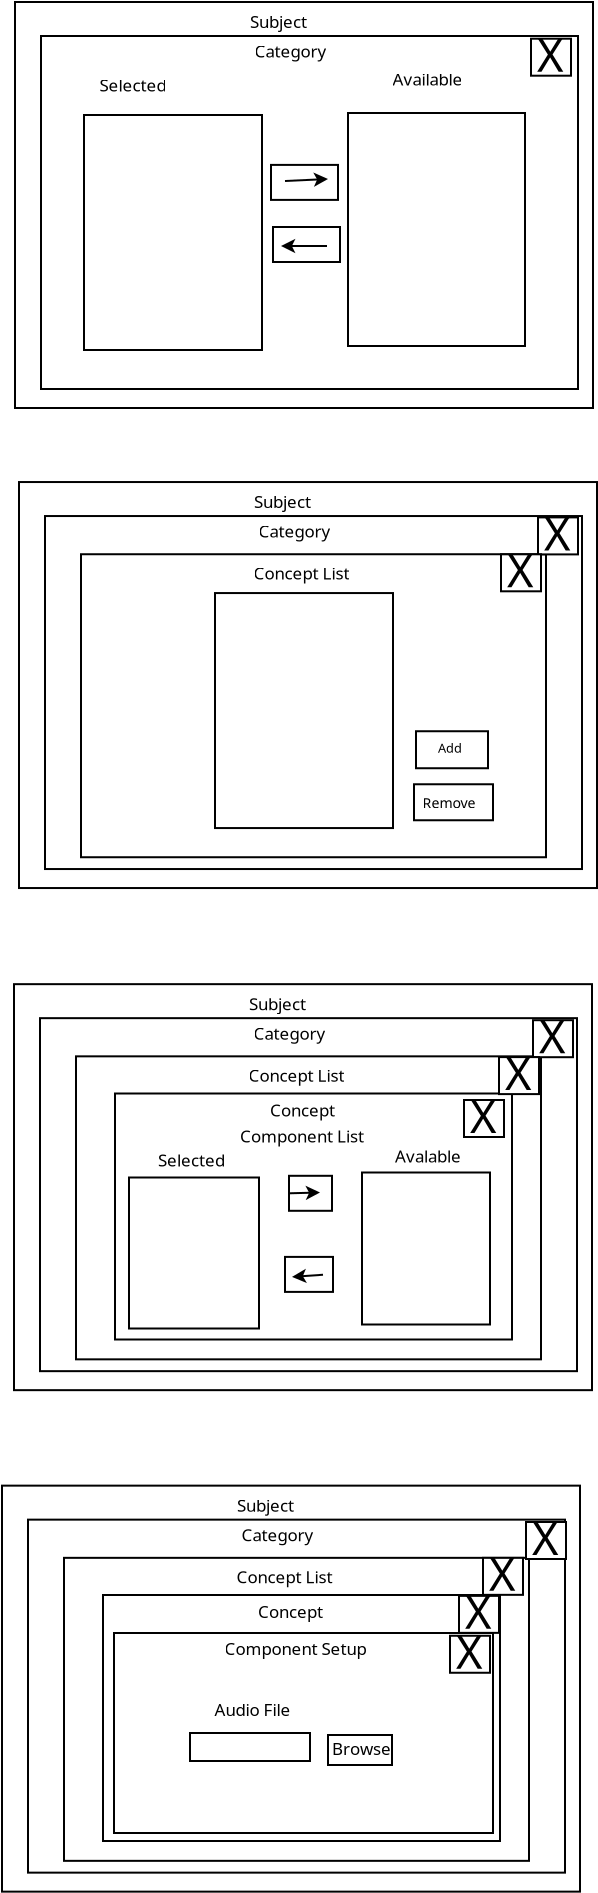 <?xml version="1.0" encoding="UTF-8"?>
<dia:diagram xmlns:dia="http://www.lysator.liu.se/~alla/dia/">
  <dia:layer name="Background" visible="true" active="true">
    <dia:object type="Standard - Box" version="0" id="O0">
      <dia:attribute name="obj_pos">
        <dia:point val="12.15,2.15"/>
      </dia:attribute>
      <dia:attribute name="obj_bb">
        <dia:rectangle val="12.1,2.1;41.1,22.5"/>
      </dia:attribute>
      <dia:attribute name="elem_corner">
        <dia:point val="12.15,2.15"/>
      </dia:attribute>
      <dia:attribute name="elem_width">
        <dia:real val="28.9"/>
      </dia:attribute>
      <dia:attribute name="elem_height">
        <dia:real val="20.3"/>
      </dia:attribute>
      <dia:attribute name="show_background">
        <dia:boolean val="true"/>
      </dia:attribute>
    </dia:object>
    <dia:object type="Standard - Text" version="1" id="O1">
      <dia:attribute name="obj_pos">
        <dia:point val="23.9,3.45"/>
      </dia:attribute>
      <dia:attribute name="obj_bb">
        <dia:rectangle val="23.9,2.66;27.075,3.652"/>
      </dia:attribute>
      <dia:attribute name="text">
        <dia:composite type="text">
          <dia:attribute name="string">
            <dia:string>#Subject#</dia:string>
          </dia:attribute>
          <dia:attribute name="font">
            <dia:font family="sans" style="0" name="Helvetica"/>
          </dia:attribute>
          <dia:attribute name="height">
            <dia:real val="1.061"/>
          </dia:attribute>
          <dia:attribute name="pos">
            <dia:point val="23.9,3.45"/>
          </dia:attribute>
          <dia:attribute name="color">
            <dia:color val="#000000"/>
          </dia:attribute>
          <dia:attribute name="alignment">
            <dia:enum val="0"/>
          </dia:attribute>
        </dia:composite>
      </dia:attribute>
      <dia:attribute name="valign">
        <dia:enum val="3"/>
      </dia:attribute>
    </dia:object>
    <dia:object type="Standard - Box" version="0" id="O2">
      <dia:attribute name="obj_pos">
        <dia:point val="13.45,3.85"/>
      </dia:attribute>
      <dia:attribute name="obj_bb">
        <dia:rectangle val="13.4,3.8;40.35,21.55"/>
      </dia:attribute>
      <dia:attribute name="elem_corner">
        <dia:point val="13.45,3.85"/>
      </dia:attribute>
      <dia:attribute name="elem_width">
        <dia:real val="26.85"/>
      </dia:attribute>
      <dia:attribute name="elem_height">
        <dia:real val="17.65"/>
      </dia:attribute>
      <dia:attribute name="show_background">
        <dia:boolean val="true"/>
      </dia:attribute>
    </dia:object>
    <dia:object type="Standard - Text" version="1" id="O3">
      <dia:attribute name="obj_pos">
        <dia:point val="24.125,4.925"/>
      </dia:attribute>
      <dia:attribute name="obj_bb">
        <dia:rectangle val="24.125,4.138;27.997,5.125"/>
      </dia:attribute>
      <dia:attribute name="text">
        <dia:composite type="text">
          <dia:attribute name="string">
            <dia:string>#Category#</dia:string>
          </dia:attribute>
          <dia:attribute name="font">
            <dia:font family="sans" style="0" name="Helvetica"/>
          </dia:attribute>
          <dia:attribute name="height">
            <dia:real val="1.058"/>
          </dia:attribute>
          <dia:attribute name="pos">
            <dia:point val="24.125,4.925"/>
          </dia:attribute>
          <dia:attribute name="color">
            <dia:color val="#000000"/>
          </dia:attribute>
          <dia:attribute name="alignment">
            <dia:enum val="0"/>
          </dia:attribute>
        </dia:composite>
      </dia:attribute>
      <dia:attribute name="valign">
        <dia:enum val="3"/>
      </dia:attribute>
    </dia:object>
    <dia:object type="Standard - Text" version="1" id="O4">
      <dia:attribute name="obj_pos">
        <dia:point val="16.375,6.625"/>
      </dia:attribute>
      <dia:attribute name="obj_bb">
        <dia:rectangle val="16.375,5.838;20.05,6.825"/>
      </dia:attribute>
      <dia:attribute name="text">
        <dia:composite type="text">
          <dia:attribute name="string">
            <dia:string>#Selected#</dia:string>
          </dia:attribute>
          <dia:attribute name="font">
            <dia:font family="sans" style="0" name="Helvetica"/>
          </dia:attribute>
          <dia:attribute name="height">
            <dia:real val="1.058"/>
          </dia:attribute>
          <dia:attribute name="pos">
            <dia:point val="16.375,6.625"/>
          </dia:attribute>
          <dia:attribute name="color">
            <dia:color val="#000000"/>
          </dia:attribute>
          <dia:attribute name="alignment">
            <dia:enum val="0"/>
          </dia:attribute>
        </dia:composite>
      </dia:attribute>
      <dia:attribute name="valign">
        <dia:enum val="3"/>
      </dia:attribute>
    </dia:object>
    <dia:object type="Standard - Text" version="1" id="O5">
      <dia:attribute name="obj_pos">
        <dia:point val="31.025,6.325"/>
      </dia:attribute>
      <dia:attribute name="obj_bb">
        <dia:rectangle val="31.025,5.537;34.862,6.525"/>
      </dia:attribute>
      <dia:attribute name="text">
        <dia:composite type="text">
          <dia:attribute name="string">
            <dia:string>#Available#</dia:string>
          </dia:attribute>
          <dia:attribute name="font">
            <dia:font family="sans" style="0" name="Helvetica"/>
          </dia:attribute>
          <dia:attribute name="height">
            <dia:real val="1.058"/>
          </dia:attribute>
          <dia:attribute name="pos">
            <dia:point val="31.025,6.325"/>
          </dia:attribute>
          <dia:attribute name="color">
            <dia:color val="#000000"/>
          </dia:attribute>
          <dia:attribute name="alignment">
            <dia:enum val="0"/>
          </dia:attribute>
        </dia:composite>
      </dia:attribute>
      <dia:attribute name="valign">
        <dia:enum val="3"/>
      </dia:attribute>
    </dia:object>
    <dia:object type="Standard - Box" version="0" id="O6">
      <dia:attribute name="obj_pos">
        <dia:point val="15.6,7.8"/>
      </dia:attribute>
      <dia:attribute name="obj_bb">
        <dia:rectangle val="15.55,7.75;24.55,19.6"/>
      </dia:attribute>
      <dia:attribute name="elem_corner">
        <dia:point val="15.6,7.8"/>
      </dia:attribute>
      <dia:attribute name="elem_width">
        <dia:real val="8.9"/>
      </dia:attribute>
      <dia:attribute name="elem_height">
        <dia:real val="11.75"/>
      </dia:attribute>
      <dia:attribute name="show_background">
        <dia:boolean val="true"/>
      </dia:attribute>
    </dia:object>
    <dia:object type="Standard - Box" version="0" id="O7">
      <dia:attribute name="obj_pos">
        <dia:point val="28.8,7.7"/>
      </dia:attribute>
      <dia:attribute name="obj_bb">
        <dia:rectangle val="28.75,7.65;37.7,19.4"/>
      </dia:attribute>
      <dia:attribute name="elem_corner">
        <dia:point val="28.8,7.7"/>
      </dia:attribute>
      <dia:attribute name="elem_width">
        <dia:real val="8.85"/>
      </dia:attribute>
      <dia:attribute name="elem_height">
        <dia:real val="11.65"/>
      </dia:attribute>
      <dia:attribute name="show_background">
        <dia:boolean val="true"/>
      </dia:attribute>
    </dia:object>
    <dia:object type="Standard - Line" version="0" id="O8">
      <dia:attribute name="obj_pos">
        <dia:point val="27.8,11"/>
      </dia:attribute>
      <dia:attribute name="obj_bb">
        <dia:rectangle val="25.598,10.672;27.852,11.395"/>
      </dia:attribute>
      <dia:attribute name="conn_endpoints">
        <dia:point val="27.8,11"/>
        <dia:point val="25.65,11.1"/>
      </dia:attribute>
      <dia:attribute name="numcp">
        <dia:int val="1"/>
      </dia:attribute>
      <dia:attribute name="start_arrow">
        <dia:enum val="22"/>
      </dia:attribute>
      <dia:attribute name="start_arrow_length">
        <dia:real val="0.5"/>
      </dia:attribute>
      <dia:attribute name="start_arrow_width">
        <dia:real val="0.5"/>
      </dia:attribute>
    </dia:object>
    <dia:object type="Standard - Line" version="0" id="O9">
      <dia:attribute name="obj_pos">
        <dia:point val="25.45,14.35"/>
      </dia:attribute>
      <dia:attribute name="obj_bb">
        <dia:rectangle val="25.4,13.988;27.8,14.712"/>
      </dia:attribute>
      <dia:attribute name="conn_endpoints">
        <dia:point val="25.45,14.35"/>
        <dia:point val="27.75,14.35"/>
      </dia:attribute>
      <dia:attribute name="numcp">
        <dia:int val="1"/>
      </dia:attribute>
      <dia:attribute name="start_arrow">
        <dia:enum val="22"/>
      </dia:attribute>
      <dia:attribute name="start_arrow_length">
        <dia:real val="0.5"/>
      </dia:attribute>
      <dia:attribute name="start_arrow_width">
        <dia:real val="0.5"/>
      </dia:attribute>
    </dia:object>
    <dia:object type="Standard - Box" version="0" id="O10">
      <dia:attribute name="obj_pos">
        <dia:point val="25.05,13.4"/>
      </dia:attribute>
      <dia:attribute name="obj_bb">
        <dia:rectangle val="25,13.35;28.45,15.2"/>
      </dia:attribute>
      <dia:attribute name="elem_corner">
        <dia:point val="25.05,13.4"/>
      </dia:attribute>
      <dia:attribute name="elem_width">
        <dia:real val="3.35"/>
      </dia:attribute>
      <dia:attribute name="elem_height">
        <dia:real val="1.75"/>
      </dia:attribute>
      <dia:attribute name="border_width">
        <dia:real val="0.1"/>
      </dia:attribute>
      <dia:attribute name="show_background">
        <dia:boolean val="false"/>
      </dia:attribute>
    </dia:object>
    <dia:object type="Standard - Box" version="0" id="O11">
      <dia:attribute name="obj_pos">
        <dia:point val="24.95,10.295"/>
      </dia:attribute>
      <dia:attribute name="obj_bb">
        <dia:rectangle val="24.9,10.245;28.35,12.095"/>
      </dia:attribute>
      <dia:attribute name="elem_corner">
        <dia:point val="24.95,10.295"/>
      </dia:attribute>
      <dia:attribute name="elem_width">
        <dia:real val="3.35"/>
      </dia:attribute>
      <dia:attribute name="elem_height">
        <dia:real val="1.75"/>
      </dia:attribute>
      <dia:attribute name="border_width">
        <dia:real val="0.1"/>
      </dia:attribute>
      <dia:attribute name="show_background">
        <dia:boolean val="false"/>
      </dia:attribute>
    </dia:object>
    <dia:group>
      <dia:object type="Standard - Box" version="0" id="O12">
        <dia:attribute name="obj_pos">
          <dia:point val="12.35,26.152"/>
        </dia:attribute>
        <dia:attribute name="obj_bb">
          <dia:rectangle val="12.3,26.102;41.3,46.502"/>
        </dia:attribute>
        <dia:attribute name="elem_corner">
          <dia:point val="12.35,26.152"/>
        </dia:attribute>
        <dia:attribute name="elem_width">
          <dia:real val="28.9"/>
        </dia:attribute>
        <dia:attribute name="elem_height">
          <dia:real val="20.3"/>
        </dia:attribute>
        <dia:attribute name="show_background">
          <dia:boolean val="true"/>
        </dia:attribute>
      </dia:object>
      <dia:object type="Standard - Text" version="1" id="O13">
        <dia:attribute name="obj_pos">
          <dia:point val="24.1,27.453"/>
        </dia:attribute>
        <dia:attribute name="obj_bb">
          <dia:rectangle val="24.1,26.663;27.275,27.655"/>
        </dia:attribute>
        <dia:attribute name="text">
          <dia:composite type="text">
            <dia:attribute name="string">
              <dia:string>#Subject#</dia:string>
            </dia:attribute>
            <dia:attribute name="font">
              <dia:font family="sans" style="0" name="Helvetica"/>
            </dia:attribute>
            <dia:attribute name="height">
              <dia:real val="1.061"/>
            </dia:attribute>
            <dia:attribute name="pos">
              <dia:point val="24.1,27.453"/>
            </dia:attribute>
            <dia:attribute name="color">
              <dia:color val="#000000"/>
            </dia:attribute>
            <dia:attribute name="alignment">
              <dia:enum val="0"/>
            </dia:attribute>
          </dia:composite>
        </dia:attribute>
        <dia:attribute name="valign">
          <dia:enum val="3"/>
        </dia:attribute>
      </dia:object>
      <dia:object type="Standard - Box" version="0" id="O14">
        <dia:attribute name="obj_pos">
          <dia:point val="13.65,27.852"/>
        </dia:attribute>
        <dia:attribute name="obj_bb">
          <dia:rectangle val="13.6,27.802;40.55,45.553"/>
        </dia:attribute>
        <dia:attribute name="elem_corner">
          <dia:point val="13.65,27.852"/>
        </dia:attribute>
        <dia:attribute name="elem_width">
          <dia:real val="26.85"/>
        </dia:attribute>
        <dia:attribute name="elem_height">
          <dia:real val="17.65"/>
        </dia:attribute>
        <dia:attribute name="show_background">
          <dia:boolean val="true"/>
        </dia:attribute>
      </dia:object>
      <dia:object type="Standard - Text" version="1" id="O15">
        <dia:attribute name="obj_pos">
          <dia:point val="24.325,28.927"/>
        </dia:attribute>
        <dia:attribute name="obj_bb">
          <dia:rectangle val="24.325,28.14;28.198,29.128"/>
        </dia:attribute>
        <dia:attribute name="text">
          <dia:composite type="text">
            <dia:attribute name="string">
              <dia:string>#Category#</dia:string>
            </dia:attribute>
            <dia:attribute name="font">
              <dia:font family="sans" style="0" name="Helvetica"/>
            </dia:attribute>
            <dia:attribute name="height">
              <dia:real val="1.058"/>
            </dia:attribute>
            <dia:attribute name="pos">
              <dia:point val="24.325,28.927"/>
            </dia:attribute>
            <dia:attribute name="color">
              <dia:color val="#000000"/>
            </dia:attribute>
            <dia:attribute name="alignment">
              <dia:enum val="0"/>
            </dia:attribute>
          </dia:composite>
        </dia:attribute>
        <dia:attribute name="valign">
          <dia:enum val="3"/>
        </dia:attribute>
      </dia:object>
      <dia:object type="Standard - Box" version="0" id="O16">
        <dia:attribute name="obj_pos">
          <dia:point val="15.45,29.762"/>
        </dia:attribute>
        <dia:attribute name="obj_bb">
          <dia:rectangle val="15.4,29.712;38.75,44.962"/>
        </dia:attribute>
        <dia:attribute name="elem_corner">
          <dia:point val="15.45,29.762"/>
        </dia:attribute>
        <dia:attribute name="elem_width">
          <dia:real val="23.25"/>
        </dia:attribute>
        <dia:attribute name="elem_height">
          <dia:real val="15.15"/>
        </dia:attribute>
        <dia:attribute name="show_background">
          <dia:boolean val="true"/>
        </dia:attribute>
      </dia:object>
      <dia:object type="Standard - Text" version="1" id="O17">
        <dia:attribute name="obj_pos">
          <dia:point val="24.075,31.027"/>
        </dia:attribute>
        <dia:attribute name="obj_bb">
          <dia:rectangle val="24.075,30.24;29.332,31.227"/>
        </dia:attribute>
        <dia:attribute name="text">
          <dia:composite type="text">
            <dia:attribute name="string">
              <dia:string>#Concept List#</dia:string>
            </dia:attribute>
            <dia:attribute name="font">
              <dia:font family="sans" style="0" name="Helvetica"/>
            </dia:attribute>
            <dia:attribute name="height">
              <dia:real val="1.058"/>
            </dia:attribute>
            <dia:attribute name="pos">
              <dia:point val="24.075,31.027"/>
            </dia:attribute>
            <dia:attribute name="color">
              <dia:color val="#000000"/>
            </dia:attribute>
            <dia:attribute name="alignment">
              <dia:enum val="0"/>
            </dia:attribute>
          </dia:composite>
        </dia:attribute>
        <dia:attribute name="valign">
          <dia:enum val="3"/>
        </dia:attribute>
      </dia:object>
      <dia:object type="Standard - Box" version="0" id="O18">
        <dia:attribute name="obj_pos">
          <dia:point val="22.15,31.703"/>
        </dia:attribute>
        <dia:attribute name="obj_bb">
          <dia:rectangle val="22.1,31.652;31.1,43.502"/>
        </dia:attribute>
        <dia:attribute name="elem_corner">
          <dia:point val="22.15,31.703"/>
        </dia:attribute>
        <dia:attribute name="elem_width">
          <dia:real val="8.9"/>
        </dia:attribute>
        <dia:attribute name="elem_height">
          <dia:real val="11.75"/>
        </dia:attribute>
        <dia:attribute name="show_background">
          <dia:boolean val="true"/>
        </dia:attribute>
      </dia:object>
      <dia:object type="Standard - Box" version="0" id="O19">
        <dia:attribute name="obj_pos">
          <dia:point val="32.1,41.263"/>
        </dia:attribute>
        <dia:attribute name="obj_bb">
          <dia:rectangle val="32.05,41.212;36.1,43.112"/>
        </dia:attribute>
        <dia:attribute name="elem_corner">
          <dia:point val="32.1,41.263"/>
        </dia:attribute>
        <dia:attribute name="elem_width">
          <dia:real val="3.95"/>
        </dia:attribute>
        <dia:attribute name="elem_height">
          <dia:real val="1.8"/>
        </dia:attribute>
        <dia:attribute name="show_background">
          <dia:boolean val="true"/>
        </dia:attribute>
      </dia:object>
      <dia:object type="Standard - Box" version="0" id="O20">
        <dia:attribute name="obj_pos">
          <dia:point val="32.2,38.612"/>
        </dia:attribute>
        <dia:attribute name="obj_bb">
          <dia:rectangle val="32.15,38.562;35.85,40.513"/>
        </dia:attribute>
        <dia:attribute name="elem_corner">
          <dia:point val="32.2,38.612"/>
        </dia:attribute>
        <dia:attribute name="elem_width">
          <dia:real val="3.6"/>
        </dia:attribute>
        <dia:attribute name="elem_height">
          <dia:real val="1.85"/>
        </dia:attribute>
        <dia:attribute name="show_background">
          <dia:boolean val="true"/>
        </dia:attribute>
      </dia:object>
      <dia:object type="Standard - Text" version="1" id="O21">
        <dia:attribute name="obj_pos">
          <dia:point val="33.3,39.688"/>
        </dia:attribute>
        <dia:attribute name="obj_bb">
          <dia:rectangle val="33.3,39.093;34.542,39.84"/>
        </dia:attribute>
        <dia:attribute name="text">
          <dia:composite type="text">
            <dia:attribute name="string">
              <dia:string>#Add#</dia:string>
            </dia:attribute>
            <dia:attribute name="font">
              <dia:font family="sans" style="0" name="Helvetica"/>
            </dia:attribute>
            <dia:attribute name="height">
              <dia:real val="0.8"/>
            </dia:attribute>
            <dia:attribute name="pos">
              <dia:point val="33.3,39.688"/>
            </dia:attribute>
            <dia:attribute name="color">
              <dia:color val="#000000"/>
            </dia:attribute>
            <dia:attribute name="alignment">
              <dia:enum val="0"/>
            </dia:attribute>
          </dia:composite>
        </dia:attribute>
        <dia:attribute name="valign">
          <dia:enum val="3"/>
        </dia:attribute>
      </dia:object>
      <dia:object type="Standard - Text" version="1" id="O22">
        <dia:attribute name="obj_pos">
          <dia:point val="32.525,42.462"/>
        </dia:attribute>
        <dia:attribute name="obj_bb">
          <dia:rectangle val="32.525,41.807;35.39,42.63"/>
        </dia:attribute>
        <dia:attribute name="text">
          <dia:composite type="text">
            <dia:attribute name="string">
              <dia:string>#Remove#</dia:string>
            </dia:attribute>
            <dia:attribute name="font">
              <dia:font family="sans" style="0" name="Helvetica"/>
            </dia:attribute>
            <dia:attribute name="height">
              <dia:real val="0.882"/>
            </dia:attribute>
            <dia:attribute name="pos">
              <dia:point val="32.525,42.462"/>
            </dia:attribute>
            <dia:attribute name="color">
              <dia:color val="#000000"/>
            </dia:attribute>
            <dia:attribute name="alignment">
              <dia:enum val="0"/>
            </dia:attribute>
          </dia:composite>
        </dia:attribute>
        <dia:attribute name="valign">
          <dia:enum val="3"/>
        </dia:attribute>
      </dia:object>
    </dia:group>
    <dia:group>
      <dia:object type="Standard - Text" version="1" id="O23">
        <dia:attribute name="obj_pos">
          <dia:point val="19.325,56.97"/>
        </dia:attribute>
        <dia:attribute name="obj_bb">
          <dia:rectangle val="19.325,56.89;19.695,56.99"/>
        </dia:attribute>
        <dia:attribute name="text">
          <dia:composite type="text">
            <dia:attribute name="string">
              <dia:string>#Selected#</dia:string>
            </dia:attribute>
            <dia:attribute name="font">
              <dia:font family="sans" style="0" name="Helvetica"/>
            </dia:attribute>
            <dia:attribute name="height">
              <dia:real val="0.106"/>
            </dia:attribute>
            <dia:attribute name="pos">
              <dia:point val="19.325,56.97"/>
            </dia:attribute>
            <dia:attribute name="color">
              <dia:color val="#000000"/>
            </dia:attribute>
            <dia:attribute name="alignment">
              <dia:enum val="0"/>
            </dia:attribute>
          </dia:composite>
        </dia:attribute>
        <dia:attribute name="valign">
          <dia:enum val="3"/>
        </dia:attribute>
      </dia:object>
      <dia:object type="Standard - Text" version="1" id="O24">
        <dia:attribute name="obj_pos">
          <dia:point val="29.175,56.92"/>
        </dia:attribute>
        <dia:attribute name="obj_bb">
          <dia:rectangle val="29.175,56.84;29.558,56.94"/>
        </dia:attribute>
        <dia:attribute name="text">
          <dia:composite type="text">
            <dia:attribute name="string">
              <dia:string>#Available#</dia:string>
            </dia:attribute>
            <dia:attribute name="font">
              <dia:font family="sans" style="0" name="Helvetica"/>
            </dia:attribute>
            <dia:attribute name="height">
              <dia:real val="0.106"/>
            </dia:attribute>
            <dia:attribute name="pos">
              <dia:point val="29.175,56.92"/>
            </dia:attribute>
            <dia:attribute name="color">
              <dia:color val="#000000"/>
            </dia:attribute>
            <dia:attribute name="alignment">
              <dia:enum val="0"/>
            </dia:attribute>
          </dia:composite>
        </dia:attribute>
        <dia:attribute name="valign">
          <dia:enum val="3"/>
        </dia:attribute>
      </dia:object>
      <dia:object type="Standard - Text" version="1" id="O25">
        <dia:attribute name="obj_pos">
          <dia:point val="24.9,56.35"/>
        </dia:attribute>
        <dia:attribute name="obj_bb">
          <dia:rectangle val="24.9,56.27;25.825,56.37"/>
        </dia:attribute>
        <dia:attribute name="text">
          <dia:composite type="text">
            <dia:attribute name="string">
              <dia:string>#Concept Components#</dia:string>
            </dia:attribute>
            <dia:attribute name="font">
              <dia:font family="sans" style="0" name="Helvetica"/>
            </dia:attribute>
            <dia:attribute name="height">
              <dia:real val="0.106"/>
            </dia:attribute>
            <dia:attribute name="pos">
              <dia:point val="24.9,56.35"/>
            </dia:attribute>
            <dia:attribute name="color">
              <dia:color val="#000000"/>
            </dia:attribute>
            <dia:attribute name="alignment">
              <dia:enum val="0"/>
            </dia:attribute>
          </dia:composite>
        </dia:attribute>
        <dia:attribute name="valign">
          <dia:enum val="3"/>
        </dia:attribute>
      </dia:object>
      <dia:group>
        <dia:object type="Standard - Box" version="0" id="O26">
          <dia:attribute name="obj_pos">
            <dia:point val="12.1,51.258"/>
          </dia:attribute>
          <dia:attribute name="obj_bb">
            <dia:rectangle val="12.05,51.208;41.05,71.608"/>
          </dia:attribute>
          <dia:attribute name="elem_corner">
            <dia:point val="12.1,51.258"/>
          </dia:attribute>
          <dia:attribute name="elem_width">
            <dia:real val="28.9"/>
          </dia:attribute>
          <dia:attribute name="elem_height">
            <dia:real val="20.3"/>
          </dia:attribute>
          <dia:attribute name="show_background">
            <dia:boolean val="true"/>
          </dia:attribute>
        </dia:object>
        <dia:object type="Standard - Text" version="1" id="O27">
          <dia:attribute name="obj_pos">
            <dia:point val="23.85,52.557"/>
          </dia:attribute>
          <dia:attribute name="obj_bb">
            <dia:rectangle val="23.85,51.767;27.025,52.76"/>
          </dia:attribute>
          <dia:attribute name="text">
            <dia:composite type="text">
              <dia:attribute name="string">
                <dia:string>#Subject#</dia:string>
              </dia:attribute>
              <dia:attribute name="font">
                <dia:font family="sans" style="0" name="Helvetica"/>
              </dia:attribute>
              <dia:attribute name="height">
                <dia:real val="1.061"/>
              </dia:attribute>
              <dia:attribute name="pos">
                <dia:point val="23.85,52.557"/>
              </dia:attribute>
              <dia:attribute name="color">
                <dia:color val="#000000"/>
              </dia:attribute>
              <dia:attribute name="alignment">
                <dia:enum val="0"/>
              </dia:attribute>
            </dia:composite>
          </dia:attribute>
          <dia:attribute name="valign">
            <dia:enum val="3"/>
          </dia:attribute>
        </dia:object>
        <dia:object type="Standard - Box" version="0" id="O28">
          <dia:attribute name="obj_pos">
            <dia:point val="13.4,52.958"/>
          </dia:attribute>
          <dia:attribute name="obj_bb">
            <dia:rectangle val="13.35,52.907;40.3,70.657"/>
          </dia:attribute>
          <dia:attribute name="elem_corner">
            <dia:point val="13.4,52.958"/>
          </dia:attribute>
          <dia:attribute name="elem_width">
            <dia:real val="26.85"/>
          </dia:attribute>
          <dia:attribute name="elem_height">
            <dia:real val="17.65"/>
          </dia:attribute>
          <dia:attribute name="show_background">
            <dia:boolean val="true"/>
          </dia:attribute>
        </dia:object>
        <dia:object type="Standard - Text" version="1" id="O29">
          <dia:attribute name="obj_pos">
            <dia:point val="24.075,54.032"/>
          </dia:attribute>
          <dia:attribute name="obj_bb">
            <dia:rectangle val="24.075,53.245;27.948,54.233"/>
          </dia:attribute>
          <dia:attribute name="text">
            <dia:composite type="text">
              <dia:attribute name="string">
                <dia:string>#Category#</dia:string>
              </dia:attribute>
              <dia:attribute name="font">
                <dia:font family="sans" style="0" name="Helvetica"/>
              </dia:attribute>
              <dia:attribute name="height">
                <dia:real val="1.058"/>
              </dia:attribute>
              <dia:attribute name="pos">
                <dia:point val="24.075,54.032"/>
              </dia:attribute>
              <dia:attribute name="color">
                <dia:color val="#000000"/>
              </dia:attribute>
              <dia:attribute name="alignment">
                <dia:enum val="0"/>
              </dia:attribute>
            </dia:composite>
          </dia:attribute>
          <dia:attribute name="valign">
            <dia:enum val="3"/>
          </dia:attribute>
        </dia:object>
        <dia:object type="Standard - Box" version="0" id="O30">
          <dia:attribute name="obj_pos">
            <dia:point val="15.2,54.867"/>
          </dia:attribute>
          <dia:attribute name="obj_bb">
            <dia:rectangle val="15.15,54.818;38.5,70.067"/>
          </dia:attribute>
          <dia:attribute name="elem_corner">
            <dia:point val="15.2,54.867"/>
          </dia:attribute>
          <dia:attribute name="elem_width">
            <dia:real val="23.25"/>
          </dia:attribute>
          <dia:attribute name="elem_height">
            <dia:real val="15.15"/>
          </dia:attribute>
          <dia:attribute name="show_background">
            <dia:boolean val="true"/>
          </dia:attribute>
        </dia:object>
        <dia:object type="Standard - Text" version="1" id="O31">
          <dia:attribute name="obj_pos">
            <dia:point val="23.825,56.133"/>
          </dia:attribute>
          <dia:attribute name="obj_bb">
            <dia:rectangle val="23.825,55.345;29.082,56.333"/>
          </dia:attribute>
          <dia:attribute name="text">
            <dia:composite type="text">
              <dia:attribute name="string">
                <dia:string>#Concept List#</dia:string>
              </dia:attribute>
              <dia:attribute name="font">
                <dia:font family="sans" style="0" name="Helvetica"/>
              </dia:attribute>
              <dia:attribute name="height">
                <dia:real val="1.058"/>
              </dia:attribute>
              <dia:attribute name="pos">
                <dia:point val="23.825,56.133"/>
              </dia:attribute>
              <dia:attribute name="color">
                <dia:color val="#000000"/>
              </dia:attribute>
              <dia:attribute name="alignment">
                <dia:enum val="0"/>
              </dia:attribute>
            </dia:composite>
          </dia:attribute>
          <dia:attribute name="valign">
            <dia:enum val="3"/>
          </dia:attribute>
        </dia:object>
        <dia:object type="Standard - Box" version="0" id="O32">
          <dia:attribute name="obj_pos">
            <dia:point val="21.9,56.807"/>
          </dia:attribute>
          <dia:attribute name="obj_bb">
            <dia:rectangle val="21.85,56.758;30.85,68.608"/>
          </dia:attribute>
          <dia:attribute name="elem_corner">
            <dia:point val="21.9,56.807"/>
          </dia:attribute>
          <dia:attribute name="elem_width">
            <dia:real val="8.9"/>
          </dia:attribute>
          <dia:attribute name="elem_height">
            <dia:real val="11.75"/>
          </dia:attribute>
          <dia:attribute name="show_background">
            <dia:boolean val="true"/>
          </dia:attribute>
        </dia:object>
        <dia:object type="Standard - Box" version="0" id="O33">
          <dia:attribute name="obj_pos">
            <dia:point val="31.85,66.368"/>
          </dia:attribute>
          <dia:attribute name="obj_bb">
            <dia:rectangle val="31.8,66.317;35.85,68.218"/>
          </dia:attribute>
          <dia:attribute name="elem_corner">
            <dia:point val="31.85,66.368"/>
          </dia:attribute>
          <dia:attribute name="elem_width">
            <dia:real val="3.95"/>
          </dia:attribute>
          <dia:attribute name="elem_height">
            <dia:real val="1.8"/>
          </dia:attribute>
          <dia:attribute name="show_background">
            <dia:boolean val="true"/>
          </dia:attribute>
        </dia:object>
        <dia:object type="Standard - Box" version="0" id="O34">
          <dia:attribute name="obj_pos">
            <dia:point val="31.95,63.718"/>
          </dia:attribute>
          <dia:attribute name="obj_bb">
            <dia:rectangle val="31.9,63.667;35.6,65.618"/>
          </dia:attribute>
          <dia:attribute name="elem_corner">
            <dia:point val="31.95,63.718"/>
          </dia:attribute>
          <dia:attribute name="elem_width">
            <dia:real val="3.6"/>
          </dia:attribute>
          <dia:attribute name="elem_height">
            <dia:real val="1.85"/>
          </dia:attribute>
          <dia:attribute name="show_background">
            <dia:boolean val="true"/>
          </dia:attribute>
        </dia:object>
        <dia:object type="Standard - Text" version="1" id="O35">
          <dia:attribute name="obj_pos">
            <dia:point val="33.05,64.793"/>
          </dia:attribute>
          <dia:attribute name="obj_bb">
            <dia:rectangle val="33.05,64.198;34.292,64.945"/>
          </dia:attribute>
          <dia:attribute name="text">
            <dia:composite type="text">
              <dia:attribute name="string">
                <dia:string>#Add#</dia:string>
              </dia:attribute>
              <dia:attribute name="font">
                <dia:font family="sans" style="0" name="Helvetica"/>
              </dia:attribute>
              <dia:attribute name="height">
                <dia:real val="0.8"/>
              </dia:attribute>
              <dia:attribute name="pos">
                <dia:point val="33.05,64.793"/>
              </dia:attribute>
              <dia:attribute name="color">
                <dia:color val="#000000"/>
              </dia:attribute>
              <dia:attribute name="alignment">
                <dia:enum val="0"/>
              </dia:attribute>
            </dia:composite>
          </dia:attribute>
          <dia:attribute name="valign">
            <dia:enum val="3"/>
          </dia:attribute>
        </dia:object>
        <dia:object type="Standard - Text" version="1" id="O36">
          <dia:attribute name="obj_pos">
            <dia:point val="32.275,67.567"/>
          </dia:attribute>
          <dia:attribute name="obj_bb">
            <dia:rectangle val="32.275,66.912;35.14,67.735"/>
          </dia:attribute>
          <dia:attribute name="text">
            <dia:composite type="text">
              <dia:attribute name="string">
                <dia:string>#Remove#</dia:string>
              </dia:attribute>
              <dia:attribute name="font">
                <dia:font family="sans" style="0" name="Helvetica"/>
              </dia:attribute>
              <dia:attribute name="height">
                <dia:real val="0.882"/>
              </dia:attribute>
              <dia:attribute name="pos">
                <dia:point val="32.275,67.567"/>
              </dia:attribute>
              <dia:attribute name="color">
                <dia:color val="#000000"/>
              </dia:attribute>
              <dia:attribute name="alignment">
                <dia:enum val="0"/>
              </dia:attribute>
            </dia:composite>
          </dia:attribute>
          <dia:attribute name="valign">
            <dia:enum val="3"/>
          </dia:attribute>
        </dia:object>
      </dia:group>
      <dia:object type="Standard - Box" version="0" id="O37">
        <dia:attribute name="obj_pos">
          <dia:point val="17.15,56.725"/>
        </dia:attribute>
        <dia:attribute name="obj_bb">
          <dia:rectangle val="17.1,56.675;37.05,69.075"/>
        </dia:attribute>
        <dia:attribute name="elem_corner">
          <dia:point val="17.15,56.725"/>
        </dia:attribute>
        <dia:attribute name="elem_width">
          <dia:real val="19.85"/>
        </dia:attribute>
        <dia:attribute name="elem_height">
          <dia:real val="12.3"/>
        </dia:attribute>
        <dia:attribute name="show_background">
          <dia:boolean val="true"/>
        </dia:attribute>
      </dia:object>
      <dia:object type="Standard - Box" version="0" id="O38">
        <dia:attribute name="obj_pos">
          <dia:point val="17.85,60.925"/>
        </dia:attribute>
        <dia:attribute name="obj_bb">
          <dia:rectangle val="17.8,60.875;24.4,68.525"/>
        </dia:attribute>
        <dia:attribute name="elem_corner">
          <dia:point val="17.85,60.925"/>
        </dia:attribute>
        <dia:attribute name="elem_width">
          <dia:real val="6.5"/>
        </dia:attribute>
        <dia:attribute name="elem_height">
          <dia:real val="7.55"/>
        </dia:attribute>
        <dia:attribute name="show_background">
          <dia:boolean val="true"/>
        </dia:attribute>
      </dia:object>
      <dia:object type="Standard - Box" version="0" id="O39">
        <dia:attribute name="obj_pos">
          <dia:point val="29.5,60.675"/>
        </dia:attribute>
        <dia:attribute name="obj_bb">
          <dia:rectangle val="29.45,60.625;35.95,68.325"/>
        </dia:attribute>
        <dia:attribute name="elem_corner">
          <dia:point val="29.5,60.675"/>
        </dia:attribute>
        <dia:attribute name="elem_width">
          <dia:real val="6.4"/>
        </dia:attribute>
        <dia:attribute name="elem_height">
          <dia:real val="7.6"/>
        </dia:attribute>
        <dia:attribute name="show_background">
          <dia:boolean val="true"/>
        </dia:attribute>
      </dia:object>
      <dia:object type="Standard - Line" version="0" id="O40">
        <dia:attribute name="obj_pos">
          <dia:point val="27.4,61.675"/>
        </dia:attribute>
        <dia:attribute name="obj_bb">
          <dia:rectangle val="25.799,61.332;27.451,62.055"/>
        </dia:attribute>
        <dia:attribute name="conn_endpoints">
          <dia:point val="27.4,61.675"/>
          <dia:point val="25.85,61.715"/>
        </dia:attribute>
        <dia:attribute name="numcp">
          <dia:int val="1"/>
        </dia:attribute>
        <dia:attribute name="start_arrow">
          <dia:enum val="22"/>
        </dia:attribute>
        <dia:attribute name="start_arrow_length">
          <dia:real val="0.5"/>
        </dia:attribute>
        <dia:attribute name="start_arrow_width">
          <dia:real val="0.5"/>
        </dia:attribute>
        <dia:connections>
          <dia:connection handle="1" to="O41" connection="3"/>
        </dia:connections>
      </dia:object>
      <dia:object type="Standard - Box" version="0" id="O41">
        <dia:attribute name="obj_pos">
          <dia:point val="25.85,60.84"/>
        </dia:attribute>
        <dia:attribute name="obj_bb">
          <dia:rectangle val="25.8,60.79;28.05,62.64"/>
        </dia:attribute>
        <dia:attribute name="elem_corner">
          <dia:point val="25.85,60.84"/>
        </dia:attribute>
        <dia:attribute name="elem_width">
          <dia:real val="2.15"/>
        </dia:attribute>
        <dia:attribute name="elem_height">
          <dia:real val="1.75"/>
        </dia:attribute>
        <dia:attribute name="border_width">
          <dia:real val="0.1"/>
        </dia:attribute>
        <dia:attribute name="show_background">
          <dia:boolean val="false"/>
        </dia:attribute>
      </dia:object>
      <dia:object type="Standard - Line" version="0" id="O42">
        <dia:attribute name="obj_pos">
          <dia:point val="26,65.895"/>
        </dia:attribute>
        <dia:attribute name="obj_bb">
          <dia:rectangle val="25.947,65.484;27.604,66.206"/>
        </dia:attribute>
        <dia:attribute name="conn_endpoints">
          <dia:point val="26,65.895"/>
          <dia:point val="27.55,65.787"/>
        </dia:attribute>
        <dia:attribute name="numcp">
          <dia:int val="1"/>
        </dia:attribute>
        <dia:attribute name="start_arrow">
          <dia:enum val="22"/>
        </dia:attribute>
        <dia:attribute name="start_arrow_length">
          <dia:real val="0.5"/>
        </dia:attribute>
        <dia:attribute name="start_arrow_width">
          <dia:real val="0.5"/>
        </dia:attribute>
      </dia:object>
      <dia:object type="Standard - Box" version="0" id="O43">
        <dia:attribute name="obj_pos">
          <dia:point val="25.65,64.895"/>
        </dia:attribute>
        <dia:attribute name="obj_bb">
          <dia:rectangle val="25.6,64.845;28.1,66.695"/>
        </dia:attribute>
        <dia:attribute name="elem_corner">
          <dia:point val="25.65,64.895"/>
        </dia:attribute>
        <dia:attribute name="elem_width">
          <dia:real val="2.4"/>
        </dia:attribute>
        <dia:attribute name="elem_height">
          <dia:real val="1.75"/>
        </dia:attribute>
        <dia:attribute name="border_width">
          <dia:real val="0.1"/>
        </dia:attribute>
        <dia:attribute name="show_background">
          <dia:boolean val="false"/>
        </dia:attribute>
      </dia:object>
      <dia:object type="Standard - Text" version="1" id="O44">
        <dia:attribute name="obj_pos">
          <dia:point val="24.9,57.875"/>
        </dia:attribute>
        <dia:attribute name="obj_bb">
          <dia:rectangle val="24.9,57.063;28.43,58.124"/>
        </dia:attribute>
        <dia:attribute name="text">
          <dia:composite type="text">
            <dia:attribute name="string">
              <dia:string>#Concept#</dia:string>
            </dia:attribute>
            <dia:attribute name="font">
              <dia:font family="sans" style="0" name="Helvetica"/>
            </dia:attribute>
            <dia:attribute name="height">
              <dia:real val="1.058"/>
            </dia:attribute>
            <dia:attribute name="pos">
              <dia:point val="24.9,57.875"/>
            </dia:attribute>
            <dia:attribute name="color">
              <dia:color val="#000000"/>
            </dia:attribute>
            <dia:attribute name="alignment">
              <dia:enum val="0"/>
            </dia:attribute>
          </dia:composite>
        </dia:attribute>
        <dia:attribute name="valign">
          <dia:enum val="3"/>
        </dia:attribute>
      </dia:object>
      <dia:object type="Standard - Text" version="1" id="O45">
        <dia:attribute name="obj_pos">
          <dia:point val="31.15,60.175"/>
        </dia:attribute>
        <dia:attribute name="obj_bb">
          <dia:rectangle val="31.15,59.388;34.752,60.375"/>
        </dia:attribute>
        <dia:attribute name="text">
          <dia:composite type="text">
            <dia:attribute name="string">
              <dia:string>#Avalable#</dia:string>
            </dia:attribute>
            <dia:attribute name="font">
              <dia:font family="sans" style="0" name="Helvetica"/>
            </dia:attribute>
            <dia:attribute name="height">
              <dia:real val="1.058"/>
            </dia:attribute>
            <dia:attribute name="pos">
              <dia:point val="31.15,60.175"/>
            </dia:attribute>
            <dia:attribute name="color">
              <dia:color val="#000000"/>
            </dia:attribute>
            <dia:attribute name="alignment">
              <dia:enum val="0"/>
            </dia:attribute>
          </dia:composite>
        </dia:attribute>
        <dia:attribute name="valign">
          <dia:enum val="3"/>
        </dia:attribute>
      </dia:object>
      <dia:object type="Standard - Text" version="1" id="O46">
        <dia:attribute name="obj_pos">
          <dia:point val="19.3,60.375"/>
        </dia:attribute>
        <dia:attribute name="obj_bb">
          <dia:rectangle val="19.3,59.587;22.975,60.575"/>
        </dia:attribute>
        <dia:attribute name="text">
          <dia:composite type="text">
            <dia:attribute name="string">
              <dia:string>#Selected#</dia:string>
            </dia:attribute>
            <dia:attribute name="font">
              <dia:font family="sans" style="0" name="Helvetica"/>
            </dia:attribute>
            <dia:attribute name="height">
              <dia:real val="1.058"/>
            </dia:attribute>
            <dia:attribute name="pos">
              <dia:point val="19.3,60.375"/>
            </dia:attribute>
            <dia:attribute name="color">
              <dia:color val="#000000"/>
            </dia:attribute>
            <dia:attribute name="alignment">
              <dia:enum val="0"/>
            </dia:attribute>
          </dia:composite>
        </dia:attribute>
        <dia:attribute name="valign">
          <dia:enum val="3"/>
        </dia:attribute>
      </dia:object>
      <dia:object type="Standard - Text" version="1" id="O47">
        <dia:attribute name="obj_pos">
          <dia:point val="23.4,59.175"/>
        </dia:attribute>
        <dia:attribute name="obj_bb">
          <dia:rectangle val="23.4,58.388;30.073,59.375"/>
        </dia:attribute>
        <dia:attribute name="text">
          <dia:composite type="text">
            <dia:attribute name="string">
              <dia:string>#Component List#</dia:string>
            </dia:attribute>
            <dia:attribute name="font">
              <dia:font family="sans" style="0" name="Helvetica"/>
            </dia:attribute>
            <dia:attribute name="height">
              <dia:real val="1.058"/>
            </dia:attribute>
            <dia:attribute name="pos">
              <dia:point val="23.4,59.175"/>
            </dia:attribute>
            <dia:attribute name="color">
              <dia:color val="#000000"/>
            </dia:attribute>
            <dia:attribute name="alignment">
              <dia:enum val="0"/>
            </dia:attribute>
          </dia:composite>
        </dia:attribute>
        <dia:attribute name="valign">
          <dia:enum val="3"/>
        </dia:attribute>
      </dia:object>
    </dia:group>
    <dia:group>
      <dia:object type="Standard - Text" version="1" id="O48">
        <dia:attribute name="obj_pos">
          <dia:point val="18.725,82.045"/>
        </dia:attribute>
        <dia:attribute name="obj_bb">
          <dia:rectangle val="18.725,81.965;19.095,82.065"/>
        </dia:attribute>
        <dia:attribute name="text">
          <dia:composite type="text">
            <dia:attribute name="string">
              <dia:string>#Selected#</dia:string>
            </dia:attribute>
            <dia:attribute name="font">
              <dia:font family="sans" style="0" name="Helvetica"/>
            </dia:attribute>
            <dia:attribute name="height">
              <dia:real val="0.106"/>
            </dia:attribute>
            <dia:attribute name="pos">
              <dia:point val="18.725,82.045"/>
            </dia:attribute>
            <dia:attribute name="color">
              <dia:color val="#000000"/>
            </dia:attribute>
            <dia:attribute name="alignment">
              <dia:enum val="0"/>
            </dia:attribute>
          </dia:composite>
        </dia:attribute>
        <dia:attribute name="valign">
          <dia:enum val="3"/>
        </dia:attribute>
      </dia:object>
      <dia:object type="Standard - Text" version="1" id="O49">
        <dia:attribute name="obj_pos">
          <dia:point val="28.575,81.995"/>
        </dia:attribute>
        <dia:attribute name="obj_bb">
          <dia:rectangle val="28.575,81.915;28.957,82.015"/>
        </dia:attribute>
        <dia:attribute name="text">
          <dia:composite type="text">
            <dia:attribute name="string">
              <dia:string>#Available#</dia:string>
            </dia:attribute>
            <dia:attribute name="font">
              <dia:font family="sans" style="0" name="Helvetica"/>
            </dia:attribute>
            <dia:attribute name="height">
              <dia:real val="0.106"/>
            </dia:attribute>
            <dia:attribute name="pos">
              <dia:point val="28.575,81.995"/>
            </dia:attribute>
            <dia:attribute name="color">
              <dia:color val="#000000"/>
            </dia:attribute>
            <dia:attribute name="alignment">
              <dia:enum val="0"/>
            </dia:attribute>
          </dia:composite>
        </dia:attribute>
        <dia:attribute name="valign">
          <dia:enum val="3"/>
        </dia:attribute>
      </dia:object>
      <dia:object type="Standard - Text" version="1" id="O50">
        <dia:attribute name="obj_pos">
          <dia:point val="24.3,81.425"/>
        </dia:attribute>
        <dia:attribute name="obj_bb">
          <dia:rectangle val="24.3,81.345;25.225,81.445"/>
        </dia:attribute>
        <dia:attribute name="text">
          <dia:composite type="text">
            <dia:attribute name="string">
              <dia:string>#Concept Components#</dia:string>
            </dia:attribute>
            <dia:attribute name="font">
              <dia:font family="sans" style="0" name="Helvetica"/>
            </dia:attribute>
            <dia:attribute name="height">
              <dia:real val="0.106"/>
            </dia:attribute>
            <dia:attribute name="pos">
              <dia:point val="24.3,81.425"/>
            </dia:attribute>
            <dia:attribute name="color">
              <dia:color val="#000000"/>
            </dia:attribute>
            <dia:attribute name="alignment">
              <dia:enum val="0"/>
            </dia:attribute>
          </dia:composite>
        </dia:attribute>
        <dia:attribute name="valign">
          <dia:enum val="3"/>
        </dia:attribute>
      </dia:object>
      <dia:group>
        <dia:object type="Standard - Box" version="0" id="O51">
          <dia:attribute name="obj_pos">
            <dia:point val="11.5,76.332"/>
          </dia:attribute>
          <dia:attribute name="obj_bb">
            <dia:rectangle val="11.45,76.282;40.45,96.683"/>
          </dia:attribute>
          <dia:attribute name="elem_corner">
            <dia:point val="11.5,76.332"/>
          </dia:attribute>
          <dia:attribute name="elem_width">
            <dia:real val="28.9"/>
          </dia:attribute>
          <dia:attribute name="elem_height">
            <dia:real val="20.3"/>
          </dia:attribute>
          <dia:attribute name="show_background">
            <dia:boolean val="true"/>
          </dia:attribute>
        </dia:object>
        <dia:object type="Standard - Text" version="1" id="O52">
          <dia:attribute name="obj_pos">
            <dia:point val="23.25,77.632"/>
          </dia:attribute>
          <dia:attribute name="obj_bb">
            <dia:rectangle val="23.25,76.843;26.425,77.835"/>
          </dia:attribute>
          <dia:attribute name="text">
            <dia:composite type="text">
              <dia:attribute name="string">
                <dia:string>#Subject#</dia:string>
              </dia:attribute>
              <dia:attribute name="font">
                <dia:font family="sans" style="0" name="Helvetica"/>
              </dia:attribute>
              <dia:attribute name="height">
                <dia:real val="1.061"/>
              </dia:attribute>
              <dia:attribute name="pos">
                <dia:point val="23.25,77.632"/>
              </dia:attribute>
              <dia:attribute name="color">
                <dia:color val="#000000"/>
              </dia:attribute>
              <dia:attribute name="alignment">
                <dia:enum val="0"/>
              </dia:attribute>
            </dia:composite>
          </dia:attribute>
          <dia:attribute name="valign">
            <dia:enum val="3"/>
          </dia:attribute>
        </dia:object>
        <dia:object type="Standard - Box" version="0" id="O53">
          <dia:attribute name="obj_pos">
            <dia:point val="12.8,78.032"/>
          </dia:attribute>
          <dia:attribute name="obj_bb">
            <dia:rectangle val="12.75,77.983;39.7,95.733"/>
          </dia:attribute>
          <dia:attribute name="elem_corner">
            <dia:point val="12.8,78.032"/>
          </dia:attribute>
          <dia:attribute name="elem_width">
            <dia:real val="26.85"/>
          </dia:attribute>
          <dia:attribute name="elem_height">
            <dia:real val="17.65"/>
          </dia:attribute>
          <dia:attribute name="show_background">
            <dia:boolean val="true"/>
          </dia:attribute>
        </dia:object>
        <dia:object type="Standard - Text" version="1" id="O54">
          <dia:attribute name="obj_pos">
            <dia:point val="23.475,79.108"/>
          </dia:attribute>
          <dia:attribute name="obj_bb">
            <dia:rectangle val="23.475,78.32;27.348,79.308"/>
          </dia:attribute>
          <dia:attribute name="text">
            <dia:composite type="text">
              <dia:attribute name="string">
                <dia:string>#Category#</dia:string>
              </dia:attribute>
              <dia:attribute name="font">
                <dia:font family="sans" style="0" name="Helvetica"/>
              </dia:attribute>
              <dia:attribute name="height">
                <dia:real val="1.058"/>
              </dia:attribute>
              <dia:attribute name="pos">
                <dia:point val="23.475,79.108"/>
              </dia:attribute>
              <dia:attribute name="color">
                <dia:color val="#000000"/>
              </dia:attribute>
              <dia:attribute name="alignment">
                <dia:enum val="0"/>
              </dia:attribute>
            </dia:composite>
          </dia:attribute>
          <dia:attribute name="valign">
            <dia:enum val="3"/>
          </dia:attribute>
        </dia:object>
        <dia:object type="Standard - Box" version="0" id="O55">
          <dia:attribute name="obj_pos">
            <dia:point val="14.6,79.942"/>
          </dia:attribute>
          <dia:attribute name="obj_bb">
            <dia:rectangle val="14.55,79.892;37.9,95.142"/>
          </dia:attribute>
          <dia:attribute name="elem_corner">
            <dia:point val="14.6,79.942"/>
          </dia:attribute>
          <dia:attribute name="elem_width">
            <dia:real val="23.25"/>
          </dia:attribute>
          <dia:attribute name="elem_height">
            <dia:real val="15.15"/>
          </dia:attribute>
          <dia:attribute name="show_background">
            <dia:boolean val="true"/>
          </dia:attribute>
        </dia:object>
        <dia:object type="Standard - Text" version="1" id="O56">
          <dia:attribute name="obj_pos">
            <dia:point val="23.225,81.207"/>
          </dia:attribute>
          <dia:attribute name="obj_bb">
            <dia:rectangle val="23.225,80.42;28.483,81.407"/>
          </dia:attribute>
          <dia:attribute name="text">
            <dia:composite type="text">
              <dia:attribute name="string">
                <dia:string>#Concept List#</dia:string>
              </dia:attribute>
              <dia:attribute name="font">
                <dia:font family="sans" style="0" name="Helvetica"/>
              </dia:attribute>
              <dia:attribute name="height">
                <dia:real val="1.058"/>
              </dia:attribute>
              <dia:attribute name="pos">
                <dia:point val="23.225,81.207"/>
              </dia:attribute>
              <dia:attribute name="color">
                <dia:color val="#000000"/>
              </dia:attribute>
              <dia:attribute name="alignment">
                <dia:enum val="0"/>
              </dia:attribute>
            </dia:composite>
          </dia:attribute>
          <dia:attribute name="valign">
            <dia:enum val="3"/>
          </dia:attribute>
        </dia:object>
        <dia:object type="Standard - Box" version="0" id="O57">
          <dia:attribute name="obj_pos">
            <dia:point val="21.3,81.882"/>
          </dia:attribute>
          <dia:attribute name="obj_bb">
            <dia:rectangle val="21.25,81.832;30.25,93.683"/>
          </dia:attribute>
          <dia:attribute name="elem_corner">
            <dia:point val="21.3,81.882"/>
          </dia:attribute>
          <dia:attribute name="elem_width">
            <dia:real val="8.9"/>
          </dia:attribute>
          <dia:attribute name="elem_height">
            <dia:real val="11.75"/>
          </dia:attribute>
          <dia:attribute name="show_background">
            <dia:boolean val="true"/>
          </dia:attribute>
        </dia:object>
        <dia:object type="Standard - Box" version="0" id="O58">
          <dia:attribute name="obj_pos">
            <dia:point val="31.25,91.442"/>
          </dia:attribute>
          <dia:attribute name="obj_bb">
            <dia:rectangle val="31.2,91.392;35.25,93.293"/>
          </dia:attribute>
          <dia:attribute name="elem_corner">
            <dia:point val="31.25,91.442"/>
          </dia:attribute>
          <dia:attribute name="elem_width">
            <dia:real val="3.95"/>
          </dia:attribute>
          <dia:attribute name="elem_height">
            <dia:real val="1.8"/>
          </dia:attribute>
          <dia:attribute name="show_background">
            <dia:boolean val="true"/>
          </dia:attribute>
        </dia:object>
        <dia:object type="Standard - Box" version="0" id="O59">
          <dia:attribute name="obj_pos">
            <dia:point val="31.35,88.793"/>
          </dia:attribute>
          <dia:attribute name="obj_bb">
            <dia:rectangle val="31.3,88.743;35,90.692"/>
          </dia:attribute>
          <dia:attribute name="elem_corner">
            <dia:point val="31.35,88.793"/>
          </dia:attribute>
          <dia:attribute name="elem_width">
            <dia:real val="3.6"/>
          </dia:attribute>
          <dia:attribute name="elem_height">
            <dia:real val="1.85"/>
          </dia:attribute>
          <dia:attribute name="show_background">
            <dia:boolean val="true"/>
          </dia:attribute>
        </dia:object>
        <dia:object type="Standard - Text" version="1" id="O60">
          <dia:attribute name="obj_pos">
            <dia:point val="32.45,89.868"/>
          </dia:attribute>
          <dia:attribute name="obj_bb">
            <dia:rectangle val="32.45,89.272;33.693,90.02"/>
          </dia:attribute>
          <dia:attribute name="text">
            <dia:composite type="text">
              <dia:attribute name="string">
                <dia:string>#Add#</dia:string>
              </dia:attribute>
              <dia:attribute name="font">
                <dia:font family="sans" style="0" name="Helvetica"/>
              </dia:attribute>
              <dia:attribute name="height">
                <dia:real val="0.8"/>
              </dia:attribute>
              <dia:attribute name="pos">
                <dia:point val="32.45,89.868"/>
              </dia:attribute>
              <dia:attribute name="color">
                <dia:color val="#000000"/>
              </dia:attribute>
              <dia:attribute name="alignment">
                <dia:enum val="0"/>
              </dia:attribute>
            </dia:composite>
          </dia:attribute>
          <dia:attribute name="valign">
            <dia:enum val="3"/>
          </dia:attribute>
        </dia:object>
        <dia:object type="Standard - Text" version="1" id="O61">
          <dia:attribute name="obj_pos">
            <dia:point val="31.675,92.642"/>
          </dia:attribute>
          <dia:attribute name="obj_bb">
            <dia:rectangle val="31.675,91.987;34.54,92.81"/>
          </dia:attribute>
          <dia:attribute name="text">
            <dia:composite type="text">
              <dia:attribute name="string">
                <dia:string>#Remove#</dia:string>
              </dia:attribute>
              <dia:attribute name="font">
                <dia:font family="sans" style="0" name="Helvetica"/>
              </dia:attribute>
              <dia:attribute name="height">
                <dia:real val="0.882"/>
              </dia:attribute>
              <dia:attribute name="pos">
                <dia:point val="31.675,92.642"/>
              </dia:attribute>
              <dia:attribute name="color">
                <dia:color val="#000000"/>
              </dia:attribute>
              <dia:attribute name="alignment">
                <dia:enum val="0"/>
              </dia:attribute>
            </dia:composite>
          </dia:attribute>
          <dia:attribute name="valign">
            <dia:enum val="3"/>
          </dia:attribute>
        </dia:object>
      </dia:group>
      <dia:object type="Standard - Box" version="0" id="O62">
        <dia:attribute name="obj_pos">
          <dia:point val="16.55,81.8"/>
        </dia:attribute>
        <dia:attribute name="obj_bb">
          <dia:rectangle val="16.5,81.75;36.45,94.15"/>
        </dia:attribute>
        <dia:attribute name="elem_corner">
          <dia:point val="16.55,81.8"/>
        </dia:attribute>
        <dia:attribute name="elem_width">
          <dia:real val="19.85"/>
        </dia:attribute>
        <dia:attribute name="elem_height">
          <dia:real val="12.3"/>
        </dia:attribute>
        <dia:attribute name="show_background">
          <dia:boolean val="true"/>
        </dia:attribute>
      </dia:object>
      <dia:object type="Standard - Box" version="0" id="O63">
        <dia:attribute name="obj_pos">
          <dia:point val="17.25,86"/>
        </dia:attribute>
        <dia:attribute name="obj_bb">
          <dia:rectangle val="17.2,85.95;23.8,93.6"/>
        </dia:attribute>
        <dia:attribute name="elem_corner">
          <dia:point val="17.25,86"/>
        </dia:attribute>
        <dia:attribute name="elem_width">
          <dia:real val="6.5"/>
        </dia:attribute>
        <dia:attribute name="elem_height">
          <dia:real val="7.55"/>
        </dia:attribute>
        <dia:attribute name="show_background">
          <dia:boolean val="true"/>
        </dia:attribute>
      </dia:object>
      <dia:object type="Standard - Box" version="0" id="O64">
        <dia:attribute name="obj_pos">
          <dia:point val="28.9,85.75"/>
        </dia:attribute>
        <dia:attribute name="obj_bb">
          <dia:rectangle val="28.85,85.7;35.35,93.4"/>
        </dia:attribute>
        <dia:attribute name="elem_corner">
          <dia:point val="28.9,85.75"/>
        </dia:attribute>
        <dia:attribute name="elem_width">
          <dia:real val="6.4"/>
        </dia:attribute>
        <dia:attribute name="elem_height">
          <dia:real val="7.6"/>
        </dia:attribute>
        <dia:attribute name="show_background">
          <dia:boolean val="true"/>
        </dia:attribute>
      </dia:object>
      <dia:object type="Standard - Line" version="0" id="O65">
        <dia:attribute name="obj_pos">
          <dia:point val="26.8,86.75"/>
        </dia:attribute>
        <dia:attribute name="obj_bb">
          <dia:rectangle val="25.199,86.407;26.851,87.13"/>
        </dia:attribute>
        <dia:attribute name="conn_endpoints">
          <dia:point val="26.8,86.75"/>
          <dia:point val="25.25,86.79"/>
        </dia:attribute>
        <dia:attribute name="numcp">
          <dia:int val="1"/>
        </dia:attribute>
        <dia:attribute name="start_arrow">
          <dia:enum val="22"/>
        </dia:attribute>
        <dia:attribute name="start_arrow_length">
          <dia:real val="0.5"/>
        </dia:attribute>
        <dia:attribute name="start_arrow_width">
          <dia:real val="0.5"/>
        </dia:attribute>
        <dia:connections>
          <dia:connection handle="1" to="O66" connection="3"/>
        </dia:connections>
      </dia:object>
      <dia:object type="Standard - Box" version="0" id="O66">
        <dia:attribute name="obj_pos">
          <dia:point val="25.25,85.915"/>
        </dia:attribute>
        <dia:attribute name="obj_bb">
          <dia:rectangle val="25.2,85.865;27.45,87.715"/>
        </dia:attribute>
        <dia:attribute name="elem_corner">
          <dia:point val="25.25,85.915"/>
        </dia:attribute>
        <dia:attribute name="elem_width">
          <dia:real val="2.15"/>
        </dia:attribute>
        <dia:attribute name="elem_height">
          <dia:real val="1.75"/>
        </dia:attribute>
        <dia:attribute name="border_width">
          <dia:real val="0.1"/>
        </dia:attribute>
        <dia:attribute name="show_background">
          <dia:boolean val="false"/>
        </dia:attribute>
      </dia:object>
      <dia:object type="Standard - Line" version="0" id="O67">
        <dia:attribute name="obj_pos">
          <dia:point val="25.4,90.97"/>
        </dia:attribute>
        <dia:attribute name="obj_bb">
          <dia:rectangle val="25.347,90.559;27.004,91.281"/>
        </dia:attribute>
        <dia:attribute name="conn_endpoints">
          <dia:point val="25.4,90.97"/>
          <dia:point val="26.95,90.862"/>
        </dia:attribute>
        <dia:attribute name="numcp">
          <dia:int val="1"/>
        </dia:attribute>
        <dia:attribute name="start_arrow">
          <dia:enum val="22"/>
        </dia:attribute>
        <dia:attribute name="start_arrow_length">
          <dia:real val="0.5"/>
        </dia:attribute>
        <dia:attribute name="start_arrow_width">
          <dia:real val="0.5"/>
        </dia:attribute>
      </dia:object>
      <dia:object type="Standard - Box" version="0" id="O68">
        <dia:attribute name="obj_pos">
          <dia:point val="25.05,89.97"/>
        </dia:attribute>
        <dia:attribute name="obj_bb">
          <dia:rectangle val="25,89.92;27.5,91.77"/>
        </dia:attribute>
        <dia:attribute name="elem_corner">
          <dia:point val="25.05,89.97"/>
        </dia:attribute>
        <dia:attribute name="elem_width">
          <dia:real val="2.4"/>
        </dia:attribute>
        <dia:attribute name="elem_height">
          <dia:real val="1.75"/>
        </dia:attribute>
        <dia:attribute name="border_width">
          <dia:real val="0.1"/>
        </dia:attribute>
        <dia:attribute name="show_background">
          <dia:boolean val="false"/>
        </dia:attribute>
      </dia:object>
      <dia:object type="Standard - Text" version="1" id="O69">
        <dia:attribute name="obj_pos">
          <dia:point val="24.3,82.95"/>
        </dia:attribute>
        <dia:attribute name="obj_bb">
          <dia:rectangle val="24.3,82.162;27.805,83.15"/>
        </dia:attribute>
        <dia:attribute name="text">
          <dia:composite type="text">
            <dia:attribute name="string">
              <dia:string>#Concept#</dia:string>
            </dia:attribute>
            <dia:attribute name="font">
              <dia:font family="sans" style="0" name="Helvetica"/>
            </dia:attribute>
            <dia:attribute name="height">
              <dia:real val="1.058"/>
            </dia:attribute>
            <dia:attribute name="pos">
              <dia:point val="24.3,82.95"/>
            </dia:attribute>
            <dia:attribute name="color">
              <dia:color val="#000000"/>
            </dia:attribute>
            <dia:attribute name="alignment">
              <dia:enum val="0"/>
            </dia:attribute>
          </dia:composite>
        </dia:attribute>
        <dia:attribute name="valign">
          <dia:enum val="3"/>
        </dia:attribute>
      </dia:object>
      <dia:object type="Standard - Text" version="1" id="O70">
        <dia:attribute name="obj_pos">
          <dia:point val="30.55,85.25"/>
        </dia:attribute>
        <dia:attribute name="obj_bb">
          <dia:rectangle val="30.55,84.463;34.153,85.45"/>
        </dia:attribute>
        <dia:attribute name="text">
          <dia:composite type="text">
            <dia:attribute name="string">
              <dia:string>#Avalable#</dia:string>
            </dia:attribute>
            <dia:attribute name="font">
              <dia:font family="sans" style="0" name="Helvetica"/>
            </dia:attribute>
            <dia:attribute name="height">
              <dia:real val="1.058"/>
            </dia:attribute>
            <dia:attribute name="pos">
              <dia:point val="30.55,85.25"/>
            </dia:attribute>
            <dia:attribute name="color">
              <dia:color val="#000000"/>
            </dia:attribute>
            <dia:attribute name="alignment">
              <dia:enum val="0"/>
            </dia:attribute>
          </dia:composite>
        </dia:attribute>
        <dia:attribute name="valign">
          <dia:enum val="3"/>
        </dia:attribute>
      </dia:object>
      <dia:object type="Standard - Text" version="1" id="O71">
        <dia:attribute name="obj_pos">
          <dia:point val="18.7,85.45"/>
        </dia:attribute>
        <dia:attribute name="obj_bb">
          <dia:rectangle val="18.7,84.662;22.375,85.65"/>
        </dia:attribute>
        <dia:attribute name="text">
          <dia:composite type="text">
            <dia:attribute name="string">
              <dia:string>#Selected#</dia:string>
            </dia:attribute>
            <dia:attribute name="font">
              <dia:font family="sans" style="0" name="Helvetica"/>
            </dia:attribute>
            <dia:attribute name="height">
              <dia:real val="1.058"/>
            </dia:attribute>
            <dia:attribute name="pos">
              <dia:point val="18.7,85.45"/>
            </dia:attribute>
            <dia:attribute name="color">
              <dia:color val="#000000"/>
            </dia:attribute>
            <dia:attribute name="alignment">
              <dia:enum val="0"/>
            </dia:attribute>
          </dia:composite>
        </dia:attribute>
        <dia:attribute name="valign">
          <dia:enum val="3"/>
        </dia:attribute>
      </dia:object>
      <dia:object type="Standard - Text" version="1" id="O72">
        <dia:attribute name="obj_pos">
          <dia:point val="22.8,84.25"/>
        </dia:attribute>
        <dia:attribute name="obj_bb">
          <dia:rectangle val="22.8,83.463;29.473,84.45"/>
        </dia:attribute>
        <dia:attribute name="text">
          <dia:composite type="text">
            <dia:attribute name="string">
              <dia:string>#Component List#</dia:string>
            </dia:attribute>
            <dia:attribute name="font">
              <dia:font family="sans" style="0" name="Helvetica"/>
            </dia:attribute>
            <dia:attribute name="height">
              <dia:real val="1.058"/>
            </dia:attribute>
            <dia:attribute name="pos">
              <dia:point val="22.8,84.25"/>
            </dia:attribute>
            <dia:attribute name="color">
              <dia:color val="#000000"/>
            </dia:attribute>
            <dia:attribute name="alignment">
              <dia:enum val="0"/>
            </dia:attribute>
          </dia:composite>
        </dia:attribute>
        <dia:attribute name="valign">
          <dia:enum val="3"/>
        </dia:attribute>
      </dia:object>
    </dia:group>
    <dia:object type="Standard - Box" version="0" id="O73">
      <dia:attribute name="obj_pos">
        <dia:point val="17.1,83.7"/>
      </dia:attribute>
      <dia:attribute name="obj_bb">
        <dia:rectangle val="17.05,83.65;36.1,93.75"/>
      </dia:attribute>
      <dia:attribute name="elem_corner">
        <dia:point val="17.1,83.7"/>
      </dia:attribute>
      <dia:attribute name="elem_width">
        <dia:real val="18.95"/>
      </dia:attribute>
      <dia:attribute name="elem_height">
        <dia:real val="10"/>
      </dia:attribute>
      <dia:attribute name="show_background">
        <dia:boolean val="true"/>
      </dia:attribute>
    </dia:object>
    <dia:object type="Standard - Text" version="1" id="O74">
      <dia:attribute name="obj_pos">
        <dia:point val="22.625,84.8"/>
      </dia:attribute>
      <dia:attribute name="obj_bb">
        <dia:rectangle val="22.625,84.013;30.282,85"/>
      </dia:attribute>
      <dia:attribute name="text">
        <dia:composite type="text">
          <dia:attribute name="string">
            <dia:string>#Component Setup#</dia:string>
          </dia:attribute>
          <dia:attribute name="font">
            <dia:font family="sans" style="0" name="Helvetica"/>
          </dia:attribute>
          <dia:attribute name="height">
            <dia:real val="1.058"/>
          </dia:attribute>
          <dia:attribute name="pos">
            <dia:point val="22.625,84.8"/>
          </dia:attribute>
          <dia:attribute name="color">
            <dia:color val="#000000"/>
          </dia:attribute>
          <dia:attribute name="alignment">
            <dia:enum val="0"/>
          </dia:attribute>
        </dia:composite>
      </dia:attribute>
      <dia:attribute name="valign">
        <dia:enum val="3"/>
      </dia:attribute>
    </dia:object>
    <dia:object type="Standard - Box" version="0" id="O75">
      <dia:attribute name="obj_pos">
        <dia:point val="20.9,88.7"/>
      </dia:attribute>
      <dia:attribute name="obj_bb">
        <dia:rectangle val="20.85,88.65;26.95,90.15"/>
      </dia:attribute>
      <dia:attribute name="elem_corner">
        <dia:point val="20.9,88.7"/>
      </dia:attribute>
      <dia:attribute name="elem_width">
        <dia:real val="6"/>
      </dia:attribute>
      <dia:attribute name="elem_height">
        <dia:real val="1.4"/>
      </dia:attribute>
      <dia:attribute name="show_background">
        <dia:boolean val="true"/>
      </dia:attribute>
    </dia:object>
    <dia:object type="Standard - Text" version="1" id="O76">
      <dia:attribute name="obj_pos">
        <dia:point val="22.125,87.85"/>
      </dia:attribute>
      <dia:attribute name="obj_bb">
        <dia:rectangle val="22.125,87.062;26.22,88.05"/>
      </dia:attribute>
      <dia:attribute name="text">
        <dia:composite type="text">
          <dia:attribute name="string">
            <dia:string>#Audio File#</dia:string>
          </dia:attribute>
          <dia:attribute name="font">
            <dia:font family="sans" style="0" name="Helvetica"/>
          </dia:attribute>
          <dia:attribute name="height">
            <dia:real val="1.058"/>
          </dia:attribute>
          <dia:attribute name="pos">
            <dia:point val="22.125,87.85"/>
          </dia:attribute>
          <dia:attribute name="color">
            <dia:color val="#000000"/>
          </dia:attribute>
          <dia:attribute name="alignment">
            <dia:enum val="0"/>
          </dia:attribute>
        </dia:composite>
      </dia:attribute>
      <dia:attribute name="valign">
        <dia:enum val="3"/>
      </dia:attribute>
    </dia:object>
    <dia:object type="Standard - Box" version="0" id="O77">
      <dia:attribute name="obj_pos">
        <dia:point val="27.8,88.8"/>
      </dia:attribute>
      <dia:attribute name="obj_bb">
        <dia:rectangle val="27.75,88.75;31.05,90.35"/>
      </dia:attribute>
      <dia:attribute name="elem_corner">
        <dia:point val="27.8,88.8"/>
      </dia:attribute>
      <dia:attribute name="elem_width">
        <dia:real val="3.2"/>
      </dia:attribute>
      <dia:attribute name="elem_height">
        <dia:real val="1.5"/>
      </dia:attribute>
      <dia:attribute name="show_background">
        <dia:boolean val="true"/>
      </dia:attribute>
    </dia:object>
    <dia:object type="Standard - Text" version="1" id="O78">
      <dia:attribute name="obj_pos">
        <dia:point val="28,89.8"/>
      </dia:attribute>
      <dia:attribute name="obj_bb">
        <dia:rectangle val="28,89.013;31.087,90"/>
      </dia:attribute>
      <dia:attribute name="text">
        <dia:composite type="text">
          <dia:attribute name="string">
            <dia:string>#Browse#</dia:string>
          </dia:attribute>
          <dia:attribute name="font">
            <dia:font family="sans" style="0" name="Helvetica"/>
          </dia:attribute>
          <dia:attribute name="height">
            <dia:real val="1.058"/>
          </dia:attribute>
          <dia:attribute name="pos">
            <dia:point val="28,89.8"/>
          </dia:attribute>
          <dia:attribute name="color">
            <dia:color val="#000000"/>
          </dia:attribute>
          <dia:attribute name="alignment">
            <dia:enum val="0"/>
          </dia:attribute>
        </dia:composite>
      </dia:attribute>
      <dia:attribute name="valign">
        <dia:enum val="3"/>
      </dia:attribute>
    </dia:object>
    <dia:object type="Standard - Box" version="0" id="O79">
      <dia:attribute name="obj_pos">
        <dia:point val="37.7,78.15"/>
      </dia:attribute>
      <dia:attribute name="obj_bb">
        <dia:rectangle val="37.65,78.1;39.75,80.05"/>
      </dia:attribute>
      <dia:attribute name="elem_corner">
        <dia:point val="37.7,78.15"/>
      </dia:attribute>
      <dia:attribute name="elem_width">
        <dia:real val="2"/>
      </dia:attribute>
      <dia:attribute name="elem_height">
        <dia:real val="1.85"/>
      </dia:attribute>
      <dia:attribute name="show_background">
        <dia:boolean val="true"/>
      </dia:attribute>
    </dia:object>
    <dia:object type="Standard - Text" version="1" id="O80">
      <dia:attribute name="obj_pos">
        <dia:point val="38,79.8"/>
      </dia:attribute>
      <dia:attribute name="obj_bb">
        <dia:rectangle val="38,77.703;39.547,80.332"/>
      </dia:attribute>
      <dia:attribute name="text">
        <dia:composite type="text">
          <dia:attribute name="string">
            <dia:string>#X#</dia:string>
          </dia:attribute>
          <dia:attribute name="font">
            <dia:font family="sans" style="0" name="Helvetica"/>
          </dia:attribute>
          <dia:attribute name="height">
            <dia:real val="2.822"/>
          </dia:attribute>
          <dia:attribute name="pos">
            <dia:point val="38,79.8"/>
          </dia:attribute>
          <dia:attribute name="color">
            <dia:color val="#000000"/>
          </dia:attribute>
          <dia:attribute name="alignment">
            <dia:enum val="0"/>
          </dia:attribute>
        </dia:composite>
      </dia:attribute>
      <dia:attribute name="valign">
        <dia:enum val="3"/>
      </dia:attribute>
    </dia:object>
    <dia:object type="Standard - Box" version="0" id="O81">
      <dia:attribute name="obj_pos">
        <dia:point val="35.55,79.942"/>
      </dia:attribute>
      <dia:attribute name="obj_bb">
        <dia:rectangle val="35.5,79.892;37.6,81.843"/>
      </dia:attribute>
      <dia:attribute name="elem_corner">
        <dia:point val="35.55,79.942"/>
      </dia:attribute>
      <dia:attribute name="elem_width">
        <dia:real val="2"/>
      </dia:attribute>
      <dia:attribute name="elem_height">
        <dia:real val="1.85"/>
      </dia:attribute>
      <dia:attribute name="show_background">
        <dia:boolean val="true"/>
      </dia:attribute>
    </dia:object>
    <dia:object type="Standard - Text" version="1" id="O82">
      <dia:attribute name="obj_pos">
        <dia:point val="35.85,81.593"/>
      </dia:attribute>
      <dia:attribute name="obj_bb">
        <dia:rectangle val="35.85,79.495;37.398,82.125"/>
      </dia:attribute>
      <dia:attribute name="text">
        <dia:composite type="text">
          <dia:attribute name="string">
            <dia:string>#X#</dia:string>
          </dia:attribute>
          <dia:attribute name="font">
            <dia:font family="sans" style="0" name="Helvetica"/>
          </dia:attribute>
          <dia:attribute name="height">
            <dia:real val="2.822"/>
          </dia:attribute>
          <dia:attribute name="pos">
            <dia:point val="35.85,81.593"/>
          </dia:attribute>
          <dia:attribute name="color">
            <dia:color val="#000000"/>
          </dia:attribute>
          <dia:attribute name="alignment">
            <dia:enum val="0"/>
          </dia:attribute>
        </dia:composite>
      </dia:attribute>
      <dia:attribute name="valign">
        <dia:enum val="3"/>
      </dia:attribute>
    </dia:object>
    <dia:object type="Standard - Box" version="0" id="O83">
      <dia:attribute name="obj_pos">
        <dia:point val="34.35,81.843"/>
      </dia:attribute>
      <dia:attribute name="obj_bb">
        <dia:rectangle val="34.3,81.793;36.4,83.743"/>
      </dia:attribute>
      <dia:attribute name="elem_corner">
        <dia:point val="34.35,81.843"/>
      </dia:attribute>
      <dia:attribute name="elem_width">
        <dia:real val="2"/>
      </dia:attribute>
      <dia:attribute name="elem_height">
        <dia:real val="1.85"/>
      </dia:attribute>
      <dia:attribute name="show_background">
        <dia:boolean val="true"/>
      </dia:attribute>
    </dia:object>
    <dia:object type="Standard - Text" version="1" id="O84">
      <dia:attribute name="obj_pos">
        <dia:point val="34.65,83.493"/>
      </dia:attribute>
      <dia:attribute name="obj_bb">
        <dia:rectangle val="34.65,81.395;36.197,84.025"/>
      </dia:attribute>
      <dia:attribute name="text">
        <dia:composite type="text">
          <dia:attribute name="string">
            <dia:string>#X#</dia:string>
          </dia:attribute>
          <dia:attribute name="font">
            <dia:font family="sans" style="0" name="Helvetica"/>
          </dia:attribute>
          <dia:attribute name="height">
            <dia:real val="2.822"/>
          </dia:attribute>
          <dia:attribute name="pos">
            <dia:point val="34.65,83.493"/>
          </dia:attribute>
          <dia:attribute name="color">
            <dia:color val="#000000"/>
          </dia:attribute>
          <dia:attribute name="alignment">
            <dia:enum val="0"/>
          </dia:attribute>
        </dia:composite>
      </dia:attribute>
      <dia:attribute name="valign">
        <dia:enum val="3"/>
      </dia:attribute>
    </dia:object>
    <dia:object type="Standard - Box" version="0" id="O85">
      <dia:attribute name="obj_pos">
        <dia:point val="33.9,83.838"/>
      </dia:attribute>
      <dia:attribute name="obj_bb">
        <dia:rectangle val="33.85,83.787;35.95,85.737"/>
      </dia:attribute>
      <dia:attribute name="elem_corner">
        <dia:point val="33.9,83.838"/>
      </dia:attribute>
      <dia:attribute name="elem_width">
        <dia:real val="2"/>
      </dia:attribute>
      <dia:attribute name="elem_height">
        <dia:real val="1.85"/>
      </dia:attribute>
      <dia:attribute name="show_background">
        <dia:boolean val="true"/>
      </dia:attribute>
    </dia:object>
    <dia:object type="Standard - Text" version="1" id="O86">
      <dia:attribute name="obj_pos">
        <dia:point val="34.2,85.487"/>
      </dia:attribute>
      <dia:attribute name="obj_bb">
        <dia:rectangle val="34.2,83.39;35.748,86.02"/>
      </dia:attribute>
      <dia:attribute name="text">
        <dia:composite type="text">
          <dia:attribute name="string">
            <dia:string>#X#</dia:string>
          </dia:attribute>
          <dia:attribute name="font">
            <dia:font family="sans" style="0" name="Helvetica"/>
          </dia:attribute>
          <dia:attribute name="height">
            <dia:real val="2.822"/>
          </dia:attribute>
          <dia:attribute name="pos">
            <dia:point val="34.2,85.487"/>
          </dia:attribute>
          <dia:attribute name="color">
            <dia:color val="#000000"/>
          </dia:attribute>
          <dia:attribute name="alignment">
            <dia:enum val="0"/>
          </dia:attribute>
        </dia:composite>
      </dia:attribute>
      <dia:attribute name="valign">
        <dia:enum val="3"/>
      </dia:attribute>
    </dia:object>
    <dia:object type="Standard - Box" version="0" id="O87">
      <dia:attribute name="obj_pos">
        <dia:point val="38.05,53.06"/>
      </dia:attribute>
      <dia:attribute name="obj_bb">
        <dia:rectangle val="38,53.01;40.1,54.96"/>
      </dia:attribute>
      <dia:attribute name="elem_corner">
        <dia:point val="38.05,53.06"/>
      </dia:attribute>
      <dia:attribute name="elem_width">
        <dia:real val="2"/>
      </dia:attribute>
      <dia:attribute name="elem_height">
        <dia:real val="1.85"/>
      </dia:attribute>
      <dia:attribute name="show_background">
        <dia:boolean val="true"/>
      </dia:attribute>
    </dia:object>
    <dia:object type="Standard - Text" version="1" id="O88">
      <dia:attribute name="obj_pos">
        <dia:point val="38.35,54.71"/>
      </dia:attribute>
      <dia:attribute name="obj_bb">
        <dia:rectangle val="38.35,52.612;39.898,55.242"/>
      </dia:attribute>
      <dia:attribute name="text">
        <dia:composite type="text">
          <dia:attribute name="string">
            <dia:string>#X#</dia:string>
          </dia:attribute>
          <dia:attribute name="font">
            <dia:font family="sans" style="0" name="Helvetica"/>
          </dia:attribute>
          <dia:attribute name="height">
            <dia:real val="2.822"/>
          </dia:attribute>
          <dia:attribute name="pos">
            <dia:point val="38.35,54.71"/>
          </dia:attribute>
          <dia:attribute name="color">
            <dia:color val="#000000"/>
          </dia:attribute>
          <dia:attribute name="alignment">
            <dia:enum val="0"/>
          </dia:attribute>
        </dia:composite>
      </dia:attribute>
      <dia:attribute name="valign">
        <dia:enum val="3"/>
      </dia:attribute>
    </dia:object>
    <dia:object type="Standard - Box" version="0" id="O89">
      <dia:attribute name="obj_pos">
        <dia:point val="36.35,54.905"/>
      </dia:attribute>
      <dia:attribute name="obj_bb">
        <dia:rectangle val="36.3,54.855;38.4,56.805"/>
      </dia:attribute>
      <dia:attribute name="elem_corner">
        <dia:point val="36.35,54.905"/>
      </dia:attribute>
      <dia:attribute name="elem_width">
        <dia:real val="2"/>
      </dia:attribute>
      <dia:attribute name="elem_height">
        <dia:real val="1.85"/>
      </dia:attribute>
      <dia:attribute name="show_background">
        <dia:boolean val="true"/>
      </dia:attribute>
    </dia:object>
    <dia:object type="Standard - Text" version="1" id="O90">
      <dia:attribute name="obj_pos">
        <dia:point val="36.65,56.555"/>
      </dia:attribute>
      <dia:attribute name="obj_bb">
        <dia:rectangle val="36.65,54.458;38.197,57.087"/>
      </dia:attribute>
      <dia:attribute name="text">
        <dia:composite type="text">
          <dia:attribute name="string">
            <dia:string>#X#</dia:string>
          </dia:attribute>
          <dia:attribute name="font">
            <dia:font family="sans" style="0" name="Helvetica"/>
          </dia:attribute>
          <dia:attribute name="height">
            <dia:real val="2.822"/>
          </dia:attribute>
          <dia:attribute name="pos">
            <dia:point val="36.65,56.555"/>
          </dia:attribute>
          <dia:attribute name="color">
            <dia:color val="#000000"/>
          </dia:attribute>
          <dia:attribute name="alignment">
            <dia:enum val="0"/>
          </dia:attribute>
        </dia:composite>
      </dia:attribute>
      <dia:attribute name="valign">
        <dia:enum val="3"/>
      </dia:attribute>
    </dia:object>
    <dia:object type="Standard - Box" version="0" id="O91">
      <dia:attribute name="obj_pos">
        <dia:point val="34.6,57.05"/>
      </dia:attribute>
      <dia:attribute name="obj_bb">
        <dia:rectangle val="34.55,57;36.65,58.95"/>
      </dia:attribute>
      <dia:attribute name="elem_corner">
        <dia:point val="34.6,57.05"/>
      </dia:attribute>
      <dia:attribute name="elem_width">
        <dia:real val="2"/>
      </dia:attribute>
      <dia:attribute name="elem_height">
        <dia:real val="1.85"/>
      </dia:attribute>
      <dia:attribute name="show_background">
        <dia:boolean val="true"/>
      </dia:attribute>
    </dia:object>
    <dia:object type="Standard - Text" version="1" id="O92">
      <dia:attribute name="obj_pos">
        <dia:point val="34.9,58.7"/>
      </dia:attribute>
      <dia:attribute name="obj_bb">
        <dia:rectangle val="34.9,56.602;36.447,59.233"/>
      </dia:attribute>
      <dia:attribute name="text">
        <dia:composite type="text">
          <dia:attribute name="string">
            <dia:string>#X#</dia:string>
          </dia:attribute>
          <dia:attribute name="font">
            <dia:font family="sans" style="0" name="Helvetica"/>
          </dia:attribute>
          <dia:attribute name="height">
            <dia:real val="2.822"/>
          </dia:attribute>
          <dia:attribute name="pos">
            <dia:point val="34.9,58.7"/>
          </dia:attribute>
          <dia:attribute name="color">
            <dia:color val="#000000"/>
          </dia:attribute>
          <dia:attribute name="alignment">
            <dia:enum val="0"/>
          </dia:attribute>
        </dia:composite>
      </dia:attribute>
      <dia:attribute name="valign">
        <dia:enum val="3"/>
      </dia:attribute>
    </dia:object>
    <dia:object type="Standard - Box" version="0" id="O93">
      <dia:attribute name="obj_pos">
        <dia:point val="38.3,27.92"/>
      </dia:attribute>
      <dia:attribute name="obj_bb">
        <dia:rectangle val="38.25,27.87;40.35,29.82"/>
      </dia:attribute>
      <dia:attribute name="elem_corner">
        <dia:point val="38.3,27.92"/>
      </dia:attribute>
      <dia:attribute name="elem_width">
        <dia:real val="2"/>
      </dia:attribute>
      <dia:attribute name="elem_height">
        <dia:real val="1.85"/>
      </dia:attribute>
      <dia:attribute name="show_background">
        <dia:boolean val="true"/>
      </dia:attribute>
    </dia:object>
    <dia:object type="Standard - Text" version="1" id="O94">
      <dia:attribute name="obj_pos">
        <dia:point val="38.6,29.57"/>
      </dia:attribute>
      <dia:attribute name="obj_bb">
        <dia:rectangle val="38.6,27.473;40.148,30.102"/>
      </dia:attribute>
      <dia:attribute name="text">
        <dia:composite type="text">
          <dia:attribute name="string">
            <dia:string>#X#</dia:string>
          </dia:attribute>
          <dia:attribute name="font">
            <dia:font family="sans" style="0" name="Helvetica"/>
          </dia:attribute>
          <dia:attribute name="height">
            <dia:real val="2.822"/>
          </dia:attribute>
          <dia:attribute name="pos">
            <dia:point val="38.6,29.57"/>
          </dia:attribute>
          <dia:attribute name="color">
            <dia:color val="#000000"/>
          </dia:attribute>
          <dia:attribute name="alignment">
            <dia:enum val="0"/>
          </dia:attribute>
        </dia:composite>
      </dia:attribute>
      <dia:attribute name="valign">
        <dia:enum val="3"/>
      </dia:attribute>
    </dia:object>
    <dia:object type="Standard - Box" version="0" id="O95">
      <dia:attribute name="obj_pos">
        <dia:point val="36.45,29.765"/>
      </dia:attribute>
      <dia:attribute name="obj_bb">
        <dia:rectangle val="36.4,29.715;38.5,31.665"/>
      </dia:attribute>
      <dia:attribute name="elem_corner">
        <dia:point val="36.45,29.765"/>
      </dia:attribute>
      <dia:attribute name="elem_width">
        <dia:real val="2"/>
      </dia:attribute>
      <dia:attribute name="elem_height">
        <dia:real val="1.85"/>
      </dia:attribute>
      <dia:attribute name="show_background">
        <dia:boolean val="true"/>
      </dia:attribute>
    </dia:object>
    <dia:object type="Standard - Text" version="1" id="O96">
      <dia:attribute name="obj_pos">
        <dia:point val="36.75,31.415"/>
      </dia:attribute>
      <dia:attribute name="obj_bb">
        <dia:rectangle val="36.75,29.317;38.297,31.948"/>
      </dia:attribute>
      <dia:attribute name="text">
        <dia:composite type="text">
          <dia:attribute name="string">
            <dia:string>#X#</dia:string>
          </dia:attribute>
          <dia:attribute name="font">
            <dia:font family="sans" style="0" name="Helvetica"/>
          </dia:attribute>
          <dia:attribute name="height">
            <dia:real val="2.822"/>
          </dia:attribute>
          <dia:attribute name="pos">
            <dia:point val="36.75,31.415"/>
          </dia:attribute>
          <dia:attribute name="color">
            <dia:color val="#000000"/>
          </dia:attribute>
          <dia:attribute name="alignment">
            <dia:enum val="0"/>
          </dia:attribute>
        </dia:composite>
      </dia:attribute>
      <dia:attribute name="valign">
        <dia:enum val="3"/>
      </dia:attribute>
    </dia:object>
    <dia:object type="Standard - Box" version="0" id="O97">
      <dia:attribute name="obj_pos">
        <dia:point val="37.95,3.985"/>
      </dia:attribute>
      <dia:attribute name="obj_bb">
        <dia:rectangle val="37.9,3.935;40,5.885"/>
      </dia:attribute>
      <dia:attribute name="elem_corner">
        <dia:point val="37.95,3.985"/>
      </dia:attribute>
      <dia:attribute name="elem_width">
        <dia:real val="2"/>
      </dia:attribute>
      <dia:attribute name="elem_height">
        <dia:real val="1.85"/>
      </dia:attribute>
      <dia:attribute name="show_background">
        <dia:boolean val="true"/>
      </dia:attribute>
    </dia:object>
    <dia:object type="Standard - Text" version="1" id="O98">
      <dia:attribute name="obj_pos">
        <dia:point val="38.25,5.635"/>
      </dia:attribute>
      <dia:attribute name="obj_bb">
        <dia:rectangle val="38.25,3.538;39.797,6.168"/>
      </dia:attribute>
      <dia:attribute name="text">
        <dia:composite type="text">
          <dia:attribute name="string">
            <dia:string>#X#</dia:string>
          </dia:attribute>
          <dia:attribute name="font">
            <dia:font family="sans" style="0" name="Helvetica"/>
          </dia:attribute>
          <dia:attribute name="height">
            <dia:real val="2.822"/>
          </dia:attribute>
          <dia:attribute name="pos">
            <dia:point val="38.25,5.635"/>
          </dia:attribute>
          <dia:attribute name="color">
            <dia:color val="#000000"/>
          </dia:attribute>
          <dia:attribute name="alignment">
            <dia:enum val="0"/>
          </dia:attribute>
        </dia:composite>
      </dia:attribute>
      <dia:attribute name="valign">
        <dia:enum val="3"/>
      </dia:attribute>
    </dia:object>
  </dia:layer>
</dia:diagram>
